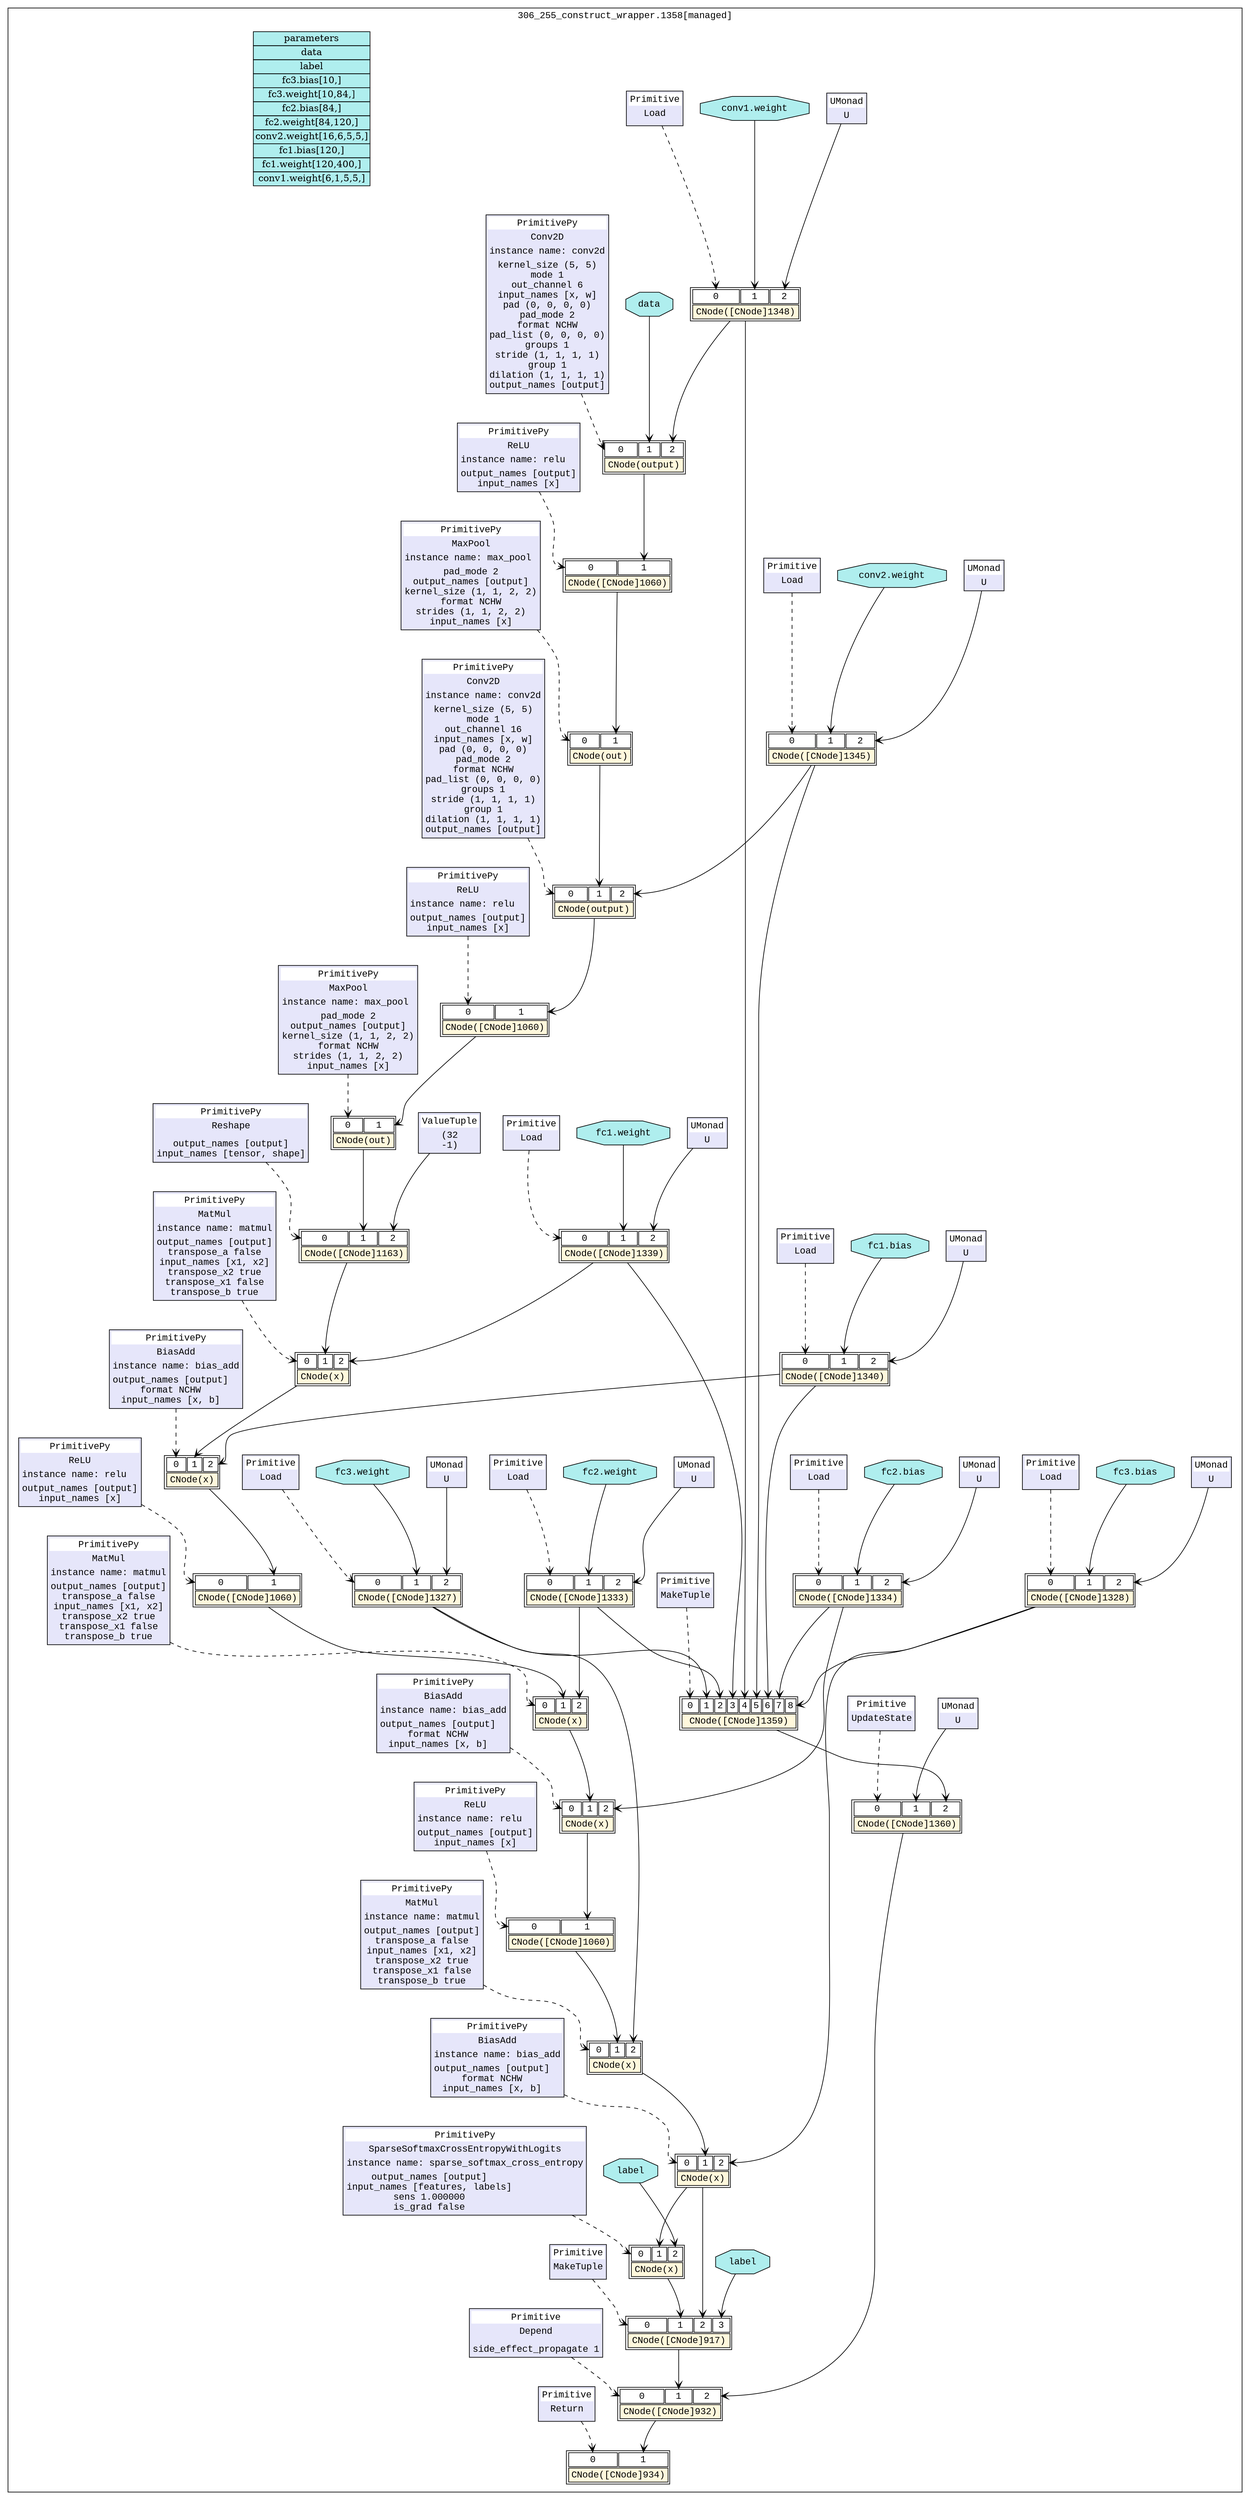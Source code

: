 digraph mindspore {
compound=true
subgraph cluster_0x15996e2f7f0{
id=cluster_0x15996e2f7f0
label="306_255_construct_wrapper.1358[managed]"
fontname="Courier New"
node0x15996d4a2f0_0[fontname="Courier New",shape=plaintext,label=<<table port='core'>
<tr><td port='0'>0</td><td port='1'>1</td></tr>
<tr><td colspan='2' bgcolor='cornsilk'>CNode([CNode]934)</td></tr>
</table>>,]
node0x15996d43a70_0[fontname="Courier New",shape=plaintext,label=<<table port='core'>
<tr><td port='0'>0</td><td port='1'>1</td><td port='2'>2</td></tr>
<tr><td colspan='3' bgcolor='cornsilk'>CNode([CNode]932)</td></tr>
</table>>,]
node0x15996d4c1d0_0[fontname="Courier New",shape=plaintext,label=<<table port='core'>
<tr><td port='0'>0</td><td port='1'>1</td><td port='2'>2</td></tr>
<tr><td colspan='3' bgcolor='cornsilk'>CNode([CNode]1360)</td></tr>
</table>>,]
node0x15996d49bd0_0[fontname="Courier New",shape=plaintext,label=<<table port='core'>
<tr><td port='0'>0</td><td port='1'>1</td><td port='2'>2</td><td port='3'>3</td><td port='4'>4</td><td port='5'>5</td><td port='6'>6</td><td port='7'>7</td><td port='8'>8</td></tr>
<tr><td colspan='9' bgcolor='cornsilk'>CNode([CNode]1359)</td></tr>
</table>>,]
node0x15996d47f50_0[fontname="Courier New",shape=plaintext,label=<<table port='core'>
<tr><td port='0'>0</td><td port='1'>1</td><td port='2'>2</td></tr>
<tr><td colspan='3' bgcolor='cornsilk'>CNode([CNode]1328)</td></tr>
</table>>,]
node0x15996d4bab0_0[fontname="Courier New",shape=plaintext,label=<<table port='core'>
<tr><td port='0'>0</td><td port='1'>1</td><td port='2'>2</td></tr>
<tr><td colspan='3' bgcolor='cornsilk'>CNode([CNode]1334)</td></tr>
</table>>,]
node0x15996d4bf70_0[fontname="Courier New",shape=plaintext,label=<<table port='core'>
<tr><td port='0'>0</td><td port='1'>1</td><td port='2'>2</td></tr>
<tr><td colspan='3' bgcolor='cornsilk'>CNode([CNode]1340)</td></tr>
</table>>,]
node0x15996d430f0_0[fontname="Courier New",shape=plaintext,label=<<table port='core'>
<tr><td port='0'>0</td><td port='1'>1</td><td port='2'>2</td></tr>
<tr><td colspan='3' bgcolor='cornsilk'>CNode([CNode]1345)</td></tr>
</table>>,]
node0x15996d49710_0[fontname="Courier New",shape=plaintext,label=<<table port='core'>
<tr><td port='0'>0</td><td port='1'>1</td><td port='2'>2</td></tr>
<tr><td colspan='3' bgcolor='cornsilk'>CNode([CNode]1348)</td></tr>
</table>>,]
node0x15996d46c50_0[fontname="Courier New",shape=plaintext,label=<<table port='core'>
<tr><td port='0'>0</td><td port='1'>1</td><td port='2'>2</td></tr>
<tr><td colspan='3' bgcolor='cornsilk'>CNode([CNode]1339)</td></tr>
</table>>,]
node0x15996d47cf0_0[fontname="Courier New",shape=plaintext,label=<<table port='core'>
<tr><td port='0'>0</td><td port='1'>1</td><td port='2'>2</td></tr>
<tr><td colspan='3' bgcolor='cornsilk'>CNode([CNode]1333)</td></tr>
</table>>,]
node0x15996d47830_0[fontname="Courier New",shape=plaintext,label=<<table port='core'>
<tr><td port='0'>0</td><td port='1'>1</td><td port='2'>2</td></tr>
<tr><td colspan='3' bgcolor='cornsilk'>CNode([CNode]1327)</td></tr>
</table>>,]
node0x15996d4a7b0_0[fontname="Courier New",shape=plaintext,label=<<table port='core'>
<tr><td port='0'>0</td><td port='1'>1</td><td port='2'>2</td><td port='3'>3</td></tr>
<tr><td colspan='4' bgcolor='cornsilk'>CNode([CNode]917)</td></tr>
</table>>,]
node0x15996d456f0_0[fontname="Courier New",shape=plaintext,label=<<table port='core'>
<tr><td port='0'>0</td><td port='1'>1</td><td port='2'>2</td></tr>
<tr><td colspan='3' bgcolor='cornsilk'>CNode(x)</td></tr>
</table>>,]
node0x15996d475d0_0[fontname="Courier New",shape=plaintext,label=<<table port='core'>
<tr><td port='0'>0</td><td port='1'>1</td><td port='2'>2</td></tr>
<tr><td colspan='3' bgcolor='cornsilk'>CNode(x)</td></tr>
</table>>,]
node0x15996d4aa10_0[fontname="Courier New",shape=plaintext,label=<<table port='core'>
<tr><td port='0'>0</td><td port='1'>1</td></tr>
<tr><td colspan='2' bgcolor='cornsilk'>CNode([CNode]1060)</td></tr>
</table>>,]
node0x15996d4b850_0[fontname="Courier New",shape=plaintext,label=<<table port='core'>
<tr><td port='0'>0</td><td port='1'>1</td><td port='2'>2</td></tr>
<tr><td colspan='3' bgcolor='cornsilk'>CNode(x)</td></tr>
</table>>,]
node0x15996d49970_0[fontname="Courier New",shape=plaintext,label=<<table port='core'>
<tr><td port='0'>0</td><td port='1'>1</td><td port='2'>2</td></tr>
<tr><td colspan='3' bgcolor='cornsilk'>CNode(x)</td></tr>
</table>>,]
node0x15996d44d70_0[fontname="Courier New",shape=plaintext,label=<<table port='core'>
<tr><td port='0'>0</td><td port='1'>1</td></tr>
<tr><td colspan='2' bgcolor='cornsilk'>CNode([CNode]1060)</td></tr>
</table>>,]
node0x15996d4bd10_0[fontname="Courier New",shape=plaintext,label=<<table port='core'>
<tr><td port='0'>0</td><td port='1'>1</td><td port='2'>2</td></tr>
<tr><td colspan='3' bgcolor='cornsilk'>CNode(x)</td></tr>
</table>>,]
node0x15996d46530_0[fontname="Courier New",shape=plaintext,label=<<table port='core'>
<tr><td port='0'>0</td><td port='1'>1</td><td port='2'>2</td></tr>
<tr><td colspan='3' bgcolor='cornsilk'>CNode(x)</td></tr>
</table>>,]
node0x15996d435b0_0[fontname="Courier New",shape=plaintext,label=<<table port='core'>
<tr><td port='0'>0</td><td port='1'>1</td><td port='2'>2</td></tr>
<tr><td colspan='3' bgcolor='cornsilk'>CNode([CNode]1163)</td></tr>
</table>>,]
node0x15996d462d0_0[fontname="Courier New",shape=plaintext,label=<<table port='core'>
<tr><td port='0'>0</td><td port='1'>1</td></tr>
<tr><td colspan='2' bgcolor='cornsilk'>CNode(out)</td></tr>
</table>>,]
node0x15996d45230_0[fontname="Courier New",shape=plaintext,label=<<table port='core'>
<tr><td port='0'>0</td><td port='1'>1</td></tr>
<tr><td colspan='2' bgcolor='cornsilk'>CNode([CNode]1060)</td></tr>
</table>>,]
node0x15996d44190_0[fontname="Courier New",shape=plaintext,label=<<table port='core'>
<tr><td port='0'>0</td><td port='1'>1</td><td port='2'>2</td></tr>
<tr><td colspan='3' bgcolor='cornsilk'>CNode(output)</td></tr>
</table>>,]
node0x15996d4b390_0[fontname="Courier New",shape=plaintext,label=<<table port='core'>
<tr><td port='0'>0</td><td port='1'>1</td></tr>
<tr><td colspan='2' bgcolor='cornsilk'>CNode(out)</td></tr>
</table>>,]
node0x15996d45e10_0[fontname="Courier New",shape=plaintext,label=<<table port='core'>
<tr><td port='0'>0</td><td port='1'>1</td></tr>
<tr><td colspan='2' bgcolor='cornsilk'>CNode([CNode]1060)</td></tr>
</table>>,]
node0x15996d45bb0_0[fontname="Courier New",shape=plaintext,label=<<table port='core'>
<tr><td port='0'>0</td><td port='1'>1</td><td port='2'>2</td></tr>
<tr><td colspan='3' bgcolor='cornsilk'>CNode(output)</td></tr>
</table>>,]
node0x15996d44650_0[fontname="Courier New",shape=plaintext,label=<<table port='core'>
<tr><td port='0'>0</td><td port='1'>1</td><td port='2'>2</td></tr>
<tr><td colspan='3' bgcolor='cornsilk'>CNode(x)</td></tr>
</table>>,]
node0x15992acc330_0[fontname="Courier New",shape=plaintext,label=<<table port='core' cellborder='0' cellspacing='2' bgcolor='lavender'><tr><td bgcolor='white'>Primitive</td></tr><tr><td>Return</td></tr><tr><td align='left'></td></tr></table>>,]
node0x15992ac89d0_1[fontname="Courier New",shape=plaintext,label=<<table port='core' cellborder='0' cellspacing='2' bgcolor='lavender'><tr><td bgcolor='white'>Primitive</td></tr><tr><td>Depend</td></tr><tr><td align='left'></td></tr><tr><td align='left'>side_effect_propagate 1</td></tr></table>>,]
node0x15992ac9bd0_2[fontname="Courier New",shape=plaintext,label=<<table port='core' cellborder='0' cellspacing='2' bgcolor='lavender'><tr><td bgcolor='white'>Primitive</td></tr><tr><td>UpdateState</td></tr><tr><td align='left'></td></tr></table>>,]
node0x159956a5730_3[fontname="Courier New",shape=plaintext,label=<<table port='core' cellborder='0' cellspacing='2' bgcolor='lavender'><tr><td bgcolor='white'>UMonad</td></tr><tr><td>U</td></tr></table>>,]
node0x15992accc30_4[fontname="Courier New",shape=plaintext,label=<<table port='core' cellborder='0' cellspacing='2' bgcolor='lavender'><tr><td bgcolor='white'>Primitive</td></tr><tr><td>MakeTuple</td></tr><tr><td align='left'></td></tr></table>>,]
node0x15992ac8c10_5[fontname="Courier New",shape=plaintext,label=<<table port='core' cellborder='0' cellspacing='2' bgcolor='lavender'><tr><td bgcolor='white'>Primitive</td></tr><tr><td>Load</td></tr><tr><td align='left'></td></tr></table>>,]
node0x159969d9af0_6[fontname="Courier New",shape=octagon,label="fc3.bias",style=filled,fillcolor=paleturquoise,]
node0x159956a5730_7[fontname="Courier New",shape=plaintext,label=<<table port='core' cellborder='0' cellspacing='2' bgcolor='lavender'><tr><td bgcolor='white'>UMonad</td></tr><tr><td>U</td></tr></table>>,]
node0x15992ac8c10_8[fontname="Courier New",shape=plaintext,label=<<table port='core' cellborder='0' cellspacing='2' bgcolor='lavender'><tr><td bgcolor='white'>Primitive</td></tr><tr><td>Load</td></tr><tr><td align='left'></td></tr></table>>,]
node0x159969da170_9[fontname="Courier New",shape=octagon,label="fc2.bias",style=filled,fillcolor=paleturquoise,]
node0x159956a5730_10[fontname="Courier New",shape=plaintext,label=<<table port='core' cellborder='0' cellspacing='2' bgcolor='lavender'><tr><td bgcolor='white'>UMonad</td></tr><tr><td>U</td></tr></table>>,]
node0x15992ac8c10_11[fontname="Courier New",shape=plaintext,label=<<table port='core' cellborder='0' cellspacing='2' bgcolor='lavender'><tr><td bgcolor='white'>Primitive</td></tr><tr><td>Load</td></tr><tr><td align='left'></td></tr></table>>,]
node0x159969da990_12[fontname="Courier New",shape=octagon,label="fc1.bias",style=filled,fillcolor=paleturquoise,]
node0x159956a5730_13[fontname="Courier New",shape=plaintext,label=<<table port='core' cellborder='0' cellspacing='2' bgcolor='lavender'><tr><td bgcolor='white'>UMonad</td></tr><tr><td>U</td></tr></table>>,]
node0x15992ac8c10_14[fontname="Courier New",shape=plaintext,label=<<table port='core' cellborder='0' cellspacing='2' bgcolor='lavender'><tr><td bgcolor='white'>Primitive</td></tr><tr><td>Load</td></tr><tr><td align='left'></td></tr></table>>,]
node0x159969da7f0_15[fontname="Courier New",shape=octagon,label="conv2.weight",style=filled,fillcolor=paleturquoise,]
node0x159956a5730_16[fontname="Courier New",shape=plaintext,label=<<table port='core' cellborder='0' cellspacing='2' bgcolor='lavender'><tr><td bgcolor='white'>UMonad</td></tr><tr><td>U</td></tr></table>>,]
node0x15992ac8c10_17[fontname="Courier New",shape=plaintext,label=<<table port='core' cellborder='0' cellspacing='2' bgcolor='lavender'><tr><td bgcolor='white'>Primitive</td></tr><tr><td>Load</td></tr><tr><td align='left'></td></tr></table>>,]
node0x159969e2b90_18[fontname="Courier New",shape=octagon,label="conv1.weight",style=filled,fillcolor=paleturquoise,]
node0x159956a5730_19[fontname="Courier New",shape=plaintext,label=<<table port='core' cellborder='0' cellspacing='2' bgcolor='lavender'><tr><td bgcolor='white'>UMonad</td></tr><tr><td>U</td></tr></table>>,]
node0x15992ac8c10_20[fontname="Courier New",shape=plaintext,label=<<table port='core' cellborder='0' cellspacing='2' bgcolor='lavender'><tr><td bgcolor='white'>Primitive</td></tr><tr><td>Load</td></tr><tr><td align='left'></td></tr></table>>,]
node0x159969dab30_21[fontname="Courier New",shape=octagon,label="fc1.weight",style=filled,fillcolor=paleturquoise,]
node0x159956a5730_22[fontname="Courier New",shape=plaintext,label=<<table port='core' cellborder='0' cellspacing='2' bgcolor='lavender'><tr><td bgcolor='white'>UMonad</td></tr><tr><td>U</td></tr></table>>,]
node0x15992ac8c10_23[fontname="Courier New",shape=plaintext,label=<<table port='core' cellborder='0' cellspacing='2' bgcolor='lavender'><tr><td bgcolor='white'>Primitive</td></tr><tr><td>Load</td></tr><tr><td align='left'></td></tr></table>>,]
node0x159969da650_24[fontname="Courier New",shape=octagon,label="fc2.weight",style=filled,fillcolor=paleturquoise,]
node0x159956a5730_25[fontname="Courier New",shape=plaintext,label=<<table port='core' cellborder='0' cellspacing='2' bgcolor='lavender'><tr><td bgcolor='white'>UMonad</td></tr><tr><td>U</td></tr></table>>,]
node0x15992ac8c10_26[fontname="Courier New",shape=plaintext,label=<<table port='core' cellborder='0' cellspacing='2' bgcolor='lavender'><tr><td bgcolor='white'>Primitive</td></tr><tr><td>Load</td></tr><tr><td align='left'></td></tr></table>>,]
node0x159969d9c90_27[fontname="Courier New",shape=octagon,label="fc3.weight",style=filled,fillcolor=paleturquoise,]
node0x159956a5730_28[fontname="Courier New",shape=plaintext,label=<<table port='core' cellborder='0' cellspacing='2' bgcolor='lavender'><tr><td bgcolor='white'>UMonad</td></tr><tr><td>U</td></tr></table>>,]
node0x15992accc30_29[fontname="Courier New",shape=plaintext,label=<<table port='core' cellborder='0' cellspacing='2' bgcolor='lavender'><tr><td bgcolor='white'>Primitive</td></tr><tr><td>MakeTuple</td></tr><tr><td align='left'></td></tr></table>>,]
node0x159969d9950_30[fontname="Courier New",shape=octagon,label="label",style=filled,fillcolor=paleturquoise,]
node0x15992ac9750_31[fontname="Courier New",shape=plaintext,label=<<table port='core' cellborder='0' cellspacing='2' bgcolor='lavender'><tr><td bgcolor='white'>PrimitivePy</td></tr><tr><td>BiasAdd</td></tr><tr><td align='left'>instance name: bias_add<br/></td></tr><tr><td align='left'>output_names [output]<br/>format NCHW<br/>input_names [x, b]</td></tr></table>>,]
node0x15992acb5b0_32[fontname="Courier New",shape=plaintext,label=<<table port='core' cellborder='0' cellspacing='2' bgcolor='lavender'><tr><td bgcolor='white'>PrimitivePy</td></tr><tr><td>MatMul</td></tr><tr><td align='left'>instance name: matmul<br/></td></tr><tr><td align='left'>output_names [output]<br/>transpose_a false<br/>input_names [x1, x2]<br/>transpose_x2 true<br/>transpose_x1 false<br/>transpose_b true</td></tr></table>>,]
node0x15992acbd90_33[fontname="Courier New",shape=plaintext,label=<<table port='core' cellborder='0' cellspacing='2' bgcolor='lavender'><tr><td bgcolor='white'>PrimitivePy</td></tr><tr><td>ReLU</td></tr><tr><td align='left'>instance name: relu<br/></td></tr><tr><td align='left'>output_names [output]<br/>input_names [x]</td></tr></table>>,]
node0x15992ac9750_34[fontname="Courier New",shape=plaintext,label=<<table port='core' cellborder='0' cellspacing='2' bgcolor='lavender'><tr><td bgcolor='white'>PrimitivePy</td></tr><tr><td>BiasAdd</td></tr><tr><td align='left'>instance name: bias_add<br/></td></tr><tr><td align='left'>output_names [output]<br/>format NCHW<br/>input_names [x, b]</td></tr></table>>,]
node0x15992acb5b0_35[fontname="Courier New",shape=plaintext,label=<<table port='core' cellborder='0' cellspacing='2' bgcolor='lavender'><tr><td bgcolor='white'>PrimitivePy</td></tr><tr><td>MatMul</td></tr><tr><td align='left'>instance name: matmul<br/></td></tr><tr><td align='left'>output_names [output]<br/>transpose_a false<br/>input_names [x1, x2]<br/>transpose_x2 true<br/>transpose_x1 false<br/>transpose_b true</td></tr></table>>,]
node0x15992acbd90_36[fontname="Courier New",shape=plaintext,label=<<table port='core' cellborder='0' cellspacing='2' bgcolor='lavender'><tr><td bgcolor='white'>PrimitivePy</td></tr><tr><td>ReLU</td></tr><tr><td align='left'>instance name: relu<br/></td></tr><tr><td align='left'>output_names [output]<br/>input_names [x]</td></tr></table>>,]
node0x15992ac9750_37[fontname="Courier New",shape=plaintext,label=<<table port='core' cellborder='0' cellspacing='2' bgcolor='lavender'><tr><td bgcolor='white'>PrimitivePy</td></tr><tr><td>BiasAdd</td></tr><tr><td align='left'>instance name: bias_add<br/></td></tr><tr><td align='left'>output_names [output]<br/>format NCHW<br/>input_names [x, b]</td></tr></table>>,]
node0x15992acb5b0_38[fontname="Courier New",shape=plaintext,label=<<table port='core' cellborder='0' cellspacing='2' bgcolor='lavender'><tr><td bgcolor='white'>PrimitivePy</td></tr><tr><td>MatMul</td></tr><tr><td align='left'>instance name: matmul<br/></td></tr><tr><td align='left'>output_names [output]<br/>transpose_a false<br/>input_names [x1, x2]<br/>transpose_x2 true<br/>transpose_x1 false<br/>transpose_b true</td></tr></table>>,]
node0x15992ac9870_39[fontname="Courier New",shape=plaintext,label=<<table port='core' cellborder='0' cellspacing='2' bgcolor='lavender'><tr><td bgcolor='white'>PrimitivePy</td></tr><tr><td>Reshape</td></tr><tr><td align='left'></td></tr><tr><td align='left'>output_names [output]<br/>input_names [tensor, shape]</td></tr></table>>,]
node0x15992acab90_40[fontname="Courier New",shape=plaintext,label=<<table port='core' cellborder='0' cellspacing='2' bgcolor='lavender'><tr><td bgcolor='white'>ValueTuple</td></tr><tr><td>(32<br/>-1)</td></tr></table>>,]
node0x15992ac9cf0_41[fontname="Courier New",shape=plaintext,label=<<table port='core' cellborder='0' cellspacing='2' bgcolor='lavender'><tr><td bgcolor='white'>PrimitivePy</td></tr><tr><td>MaxPool</td></tr><tr><td align='left'>instance name: max_pool<br/></td></tr><tr><td align='left'>pad_mode 2<br/>output_names [output]<br/>kernel_size (1, 1, 2, 2)<br/>format NCHW<br/>strides (1, 1, 2, 2)<br/>input_names [x]</td></tr></table>>,]
node0x15992acbd90_42[fontname="Courier New",shape=plaintext,label=<<table port='core' cellborder='0' cellspacing='2' bgcolor='lavender'><tr><td bgcolor='white'>PrimitivePy</td></tr><tr><td>ReLU</td></tr><tr><td align='left'>instance name: relu<br/></td></tr><tr><td align='left'>output_names [output]<br/>input_names [x]</td></tr></table>>,]
node0x15992acb130_43[fontname="Courier New",shape=plaintext,label=<<table port='core' cellborder='0' cellspacing='2' bgcolor='lavender'><tr><td bgcolor='white'>PrimitivePy</td></tr><tr><td>Conv2D</td></tr><tr><td align='left'>instance name: conv2d<br/></td></tr><tr><td align='left'>kernel_size (5, 5)<br/>mode 1<br/>out_channel 16<br/>input_names [x, w]<br/>pad (0, 0, 0, 0)<br/>pad_mode 2<br/>format NCHW<br/>pad_list (0, 0, 0, 0)<br/>groups 1<br/>stride (1, 1, 1, 1)<br/>group 1<br/>dilation (1, 1, 1, 1)<br/>output_names [output]</td></tr></table>>,]
node0x15992ac9cf0_44[fontname="Courier New",shape=plaintext,label=<<table port='core' cellborder='0' cellspacing='2' bgcolor='lavender'><tr><td bgcolor='white'>PrimitivePy</td></tr><tr><td>MaxPool</td></tr><tr><td align='left'>instance name: max_pool<br/></td></tr><tr><td align='left'>pad_mode 2<br/>output_names [output]<br/>kernel_size (1, 1, 2, 2)<br/>format NCHW<br/>strides (1, 1, 2, 2)<br/>input_names [x]</td></tr></table>>,]
node0x15992acbd90_45[fontname="Courier New",shape=plaintext,label=<<table port='core' cellborder='0' cellspacing='2' bgcolor='lavender'><tr><td bgcolor='white'>PrimitivePy</td></tr><tr><td>ReLU</td></tr><tr><td align='left'>instance name: relu<br/></td></tr><tr><td align='left'>output_names [output]<br/>input_names [x]</td></tr></table>>,]
node0x15992ac91b0_46[fontname="Courier New",shape=plaintext,label=<<table port='core' cellborder='0' cellspacing='2' bgcolor='lavender'><tr><td bgcolor='white'>PrimitivePy</td></tr><tr><td>Conv2D</td></tr><tr><td align='left'>instance name: conv2d<br/></td></tr><tr><td align='left'>kernel_size (5, 5)<br/>mode 1<br/>out_channel 6<br/>input_names [x, w]<br/>pad (0, 0, 0, 0)<br/>pad_mode 2<br/>format NCHW<br/>pad_list (0, 0, 0, 0)<br/>groups 1<br/>stride (1, 1, 1, 1)<br/>group 1<br/>dilation (1, 1, 1, 1)<br/>output_names [output]</td></tr></table>>,]
node0x159969d9610_47[fontname="Courier New",shape=octagon,label="data",style=filled,fillcolor=paleturquoise,]
node0x15992aca830_48[fontname="Courier New",shape=plaintext,label=<<table port='core' cellborder='0' cellspacing='2' bgcolor='lavender'><tr><td bgcolor='white'>PrimitivePy</td></tr><tr><td>SparseSoftmaxCrossEntropyWithLogits</td></tr><tr><td align='left'>instance name: sparse_softmax_cross_entropy<br/></td></tr><tr><td align='left'>output_names [output]<br/>input_names [features, labels]<br/>sens 1.000000<br/>is_grad false</td></tr></table>>,]
node0x159969d9950_49[fontname="Courier New",shape=octagon,label="label",style=filled,fillcolor=paleturquoise,]
parameters_0x15996e2f7f0[shape=plaintext label=<<table bgcolor='paleturquoise' cellspacing='0' cellborder='1' border='0'><tr><td>parameters</td></tr><tr><td>data</td></tr><tr><td>label</td></tr><tr><td>fc3.bias[10,]</td></tr><tr><td>fc3.weight[10,84,]</td></tr><tr><td>fc2.bias[84,]</td></tr><tr><td>fc2.weight[84,120,]</td></tr><tr><td>conv2.weight[16,6,5,5,]</td></tr><tr><td>fc1.bias[120,]</td></tr><tr><td>fc1.weight[120,400,]</td></tr><tr><td>conv1.weight[6,1,5,5,]</td></tr>
</table>>,];}
node0x15992acc330_0:core->node0x15996d4a2f0_0:0[arrowhead=vee,style=dashed]
node0x15996d43a70_0:core->node0x15996d4a2f0_0:1[arrowhead=vee,]
node0x15992ac89d0_1:core->node0x15996d43a70_0:0[arrowhead=vee,style=dashed]
node0x15996d4a7b0_0:core->node0x15996d43a70_0:1[arrowhead=vee,]
node0x15996d4c1d0_0:core->node0x15996d43a70_0:2[arrowhead=vee,]
node0x15992ac9bd0_2:core->node0x15996d4c1d0_0:0[arrowhead=vee,style=dashed]
node0x159956a5730_3:core->node0x15996d4c1d0_0:1[arrowhead=vee,]
node0x15996d49bd0_0:core->node0x15996d4c1d0_0:2[arrowhead=vee,]
node0x15992accc30_4:core->node0x15996d49bd0_0:0[arrowhead=vee,style=dashed]
node0x15996d47830_0:core->node0x15996d49bd0_0:1[arrowhead=vee,]
node0x15996d47cf0_0:core->node0x15996d49bd0_0:2[arrowhead=vee,]
node0x15996d46c50_0:core->node0x15996d49bd0_0:3[arrowhead=vee,]
node0x15996d49710_0:core->node0x15996d49bd0_0:4[arrowhead=vee,]
node0x15996d430f0_0:core->node0x15996d49bd0_0:5[arrowhead=vee,]
node0x15996d4bf70_0:core->node0x15996d49bd0_0:6[arrowhead=vee,]
node0x15996d4bab0_0:core->node0x15996d49bd0_0:7[arrowhead=vee,]
node0x15996d47f50_0:core->node0x15996d49bd0_0:8[arrowhead=vee,]
node0x15992ac8c10_5:core->node0x15996d47f50_0:0[arrowhead=vee,style=dashed]
node0x159969d9af0_6->node0x15996d47f50_0:1[arrowhead=vee,]
node0x159956a5730_7:core->node0x15996d47f50_0:2[arrowhead=vee,]
node0x15992ac8c10_8:core->node0x15996d4bab0_0:0[arrowhead=vee,style=dashed]
node0x159969da170_9->node0x15996d4bab0_0:1[arrowhead=vee,]
node0x159956a5730_10:core->node0x15996d4bab0_0:2[arrowhead=vee,]
node0x15992ac8c10_11:core->node0x15996d4bf70_0:0[arrowhead=vee,style=dashed]
node0x159969da990_12->node0x15996d4bf70_0:1[arrowhead=vee,]
node0x159956a5730_13:core->node0x15996d4bf70_0:2[arrowhead=vee,]
node0x15992ac8c10_14:core->node0x15996d430f0_0:0[arrowhead=vee,style=dashed]
node0x159969da7f0_15->node0x15996d430f0_0:1[arrowhead=vee,]
node0x159956a5730_16:core->node0x15996d430f0_0:2[arrowhead=vee,]
node0x15992ac8c10_17:core->node0x15996d49710_0:0[arrowhead=vee,style=dashed]
node0x159969e2b90_18->node0x15996d49710_0:1[arrowhead=vee,]
node0x159956a5730_19:core->node0x15996d49710_0:2[arrowhead=vee,]
node0x15992ac8c10_20:core->node0x15996d46c50_0:0[arrowhead=vee,style=dashed]
node0x159969dab30_21->node0x15996d46c50_0:1[arrowhead=vee,]
node0x159956a5730_22:core->node0x15996d46c50_0:2[arrowhead=vee,]
node0x15992ac8c10_23:core->node0x15996d47cf0_0:0[arrowhead=vee,style=dashed]
node0x159969da650_24->node0x15996d47cf0_0:1[arrowhead=vee,]
node0x159956a5730_25:core->node0x15996d47cf0_0:2[arrowhead=vee,]
node0x15992ac8c10_26:core->node0x15996d47830_0:0[arrowhead=vee,style=dashed]
node0x159969d9c90_27->node0x15996d47830_0:1[arrowhead=vee,]
node0x159956a5730_28:core->node0x15996d47830_0:2[arrowhead=vee,]
node0x15992accc30_29:core->node0x15996d4a7b0_0:0[arrowhead=vee,style=dashed]
node0x15996d44650_0:core->node0x15996d4a7b0_0:1[arrowhead=vee,]
node0x15996d456f0_0:core->node0x15996d4a7b0_0:2[arrowhead=vee,]
node0x159969d9950_30->node0x15996d4a7b0_0:3[arrowhead=vee,]
node0x15992ac9750_31:core->node0x15996d456f0_0:0[arrowhead=vee,style=dashed]
node0x15996d475d0_0:core->node0x15996d456f0_0:1[arrowhead=vee,]
node0x15996d47f50_0:core->node0x15996d456f0_0:2[arrowhead=vee,]
node0x15992acb5b0_32:core->node0x15996d475d0_0:0[arrowhead=vee,style=dashed]
node0x15996d4aa10_0:core->node0x15996d475d0_0:1[arrowhead=vee,]
node0x15996d47830_0:core->node0x15996d475d0_0:2[arrowhead=vee,]
node0x15992acbd90_33:core->node0x15996d4aa10_0:0[arrowhead=vee,style=dashed]
node0x15996d4b850_0:core->node0x15996d4aa10_0:1[arrowhead=vee,]
node0x15992ac9750_34:core->node0x15996d4b850_0:0[arrowhead=vee,style=dashed]
node0x15996d49970_0:core->node0x15996d4b850_0:1[arrowhead=vee,]
node0x15996d4bab0_0:core->node0x15996d4b850_0:2[arrowhead=vee,]
node0x15992acb5b0_35:core->node0x15996d49970_0:0[arrowhead=vee,style=dashed]
node0x15996d44d70_0:core->node0x15996d49970_0:1[arrowhead=vee,]
node0x15996d47cf0_0:core->node0x15996d49970_0:2[arrowhead=vee,]
node0x15992acbd90_36:core->node0x15996d44d70_0:0[arrowhead=vee,style=dashed]
node0x15996d4bd10_0:core->node0x15996d44d70_0:1[arrowhead=vee,]
node0x15992ac9750_37:core->node0x15996d4bd10_0:0[arrowhead=vee,style=dashed]
node0x15996d46530_0:core->node0x15996d4bd10_0:1[arrowhead=vee,]
node0x15996d4bf70_0:core->node0x15996d4bd10_0:2[arrowhead=vee,]
node0x15992acb5b0_38:core->node0x15996d46530_0:0[arrowhead=vee,style=dashed]
node0x15996d435b0_0:core->node0x15996d46530_0:1[arrowhead=vee,]
node0x15996d46c50_0:core->node0x15996d46530_0:2[arrowhead=vee,]
node0x15992ac9870_39:core->node0x15996d435b0_0:0[arrowhead=vee,style=dashed]
node0x15996d462d0_0:core->node0x15996d435b0_0:1[arrowhead=vee,]
node0x15992acab90_40:core->node0x15996d435b0_0:2[arrowhead=vee,]
node0x15992ac9cf0_41:core->node0x15996d462d0_0:0[arrowhead=vee,style=dashed]
node0x15996d45230_0:core->node0x15996d462d0_0:1[arrowhead=vee,]
node0x15992acbd90_42:core->node0x15996d45230_0:0[arrowhead=vee,style=dashed]
node0x15996d44190_0:core->node0x15996d45230_0:1[arrowhead=vee,]
node0x15992acb130_43:core->node0x15996d44190_0:0[arrowhead=vee,style=dashed]
node0x15996d4b390_0:core->node0x15996d44190_0:1[arrowhead=vee,]
node0x15996d430f0_0:core->node0x15996d44190_0:2[arrowhead=vee,]
node0x15992ac9cf0_44:core->node0x15996d4b390_0:0[arrowhead=vee,style=dashed]
node0x15996d45e10_0:core->node0x15996d4b390_0:1[arrowhead=vee,]
node0x15992acbd90_45:core->node0x15996d45e10_0:0[arrowhead=vee,style=dashed]
node0x15996d45bb0_0:core->node0x15996d45e10_0:1[arrowhead=vee,]
node0x15992ac91b0_46:core->node0x15996d45bb0_0:0[arrowhead=vee,style=dashed]
node0x159969d9610_47->node0x15996d45bb0_0:1[arrowhead=vee,]
node0x15996d49710_0:core->node0x15996d45bb0_0:2[arrowhead=vee,]
node0x15992aca830_48:core->node0x15996d44650_0:0[arrowhead=vee,style=dashed]
node0x15996d456f0_0:core->node0x15996d44650_0:1[arrowhead=vee,]
node0x159969d9950_49->node0x15996d44650_0:2[arrowhead=vee,]
}
